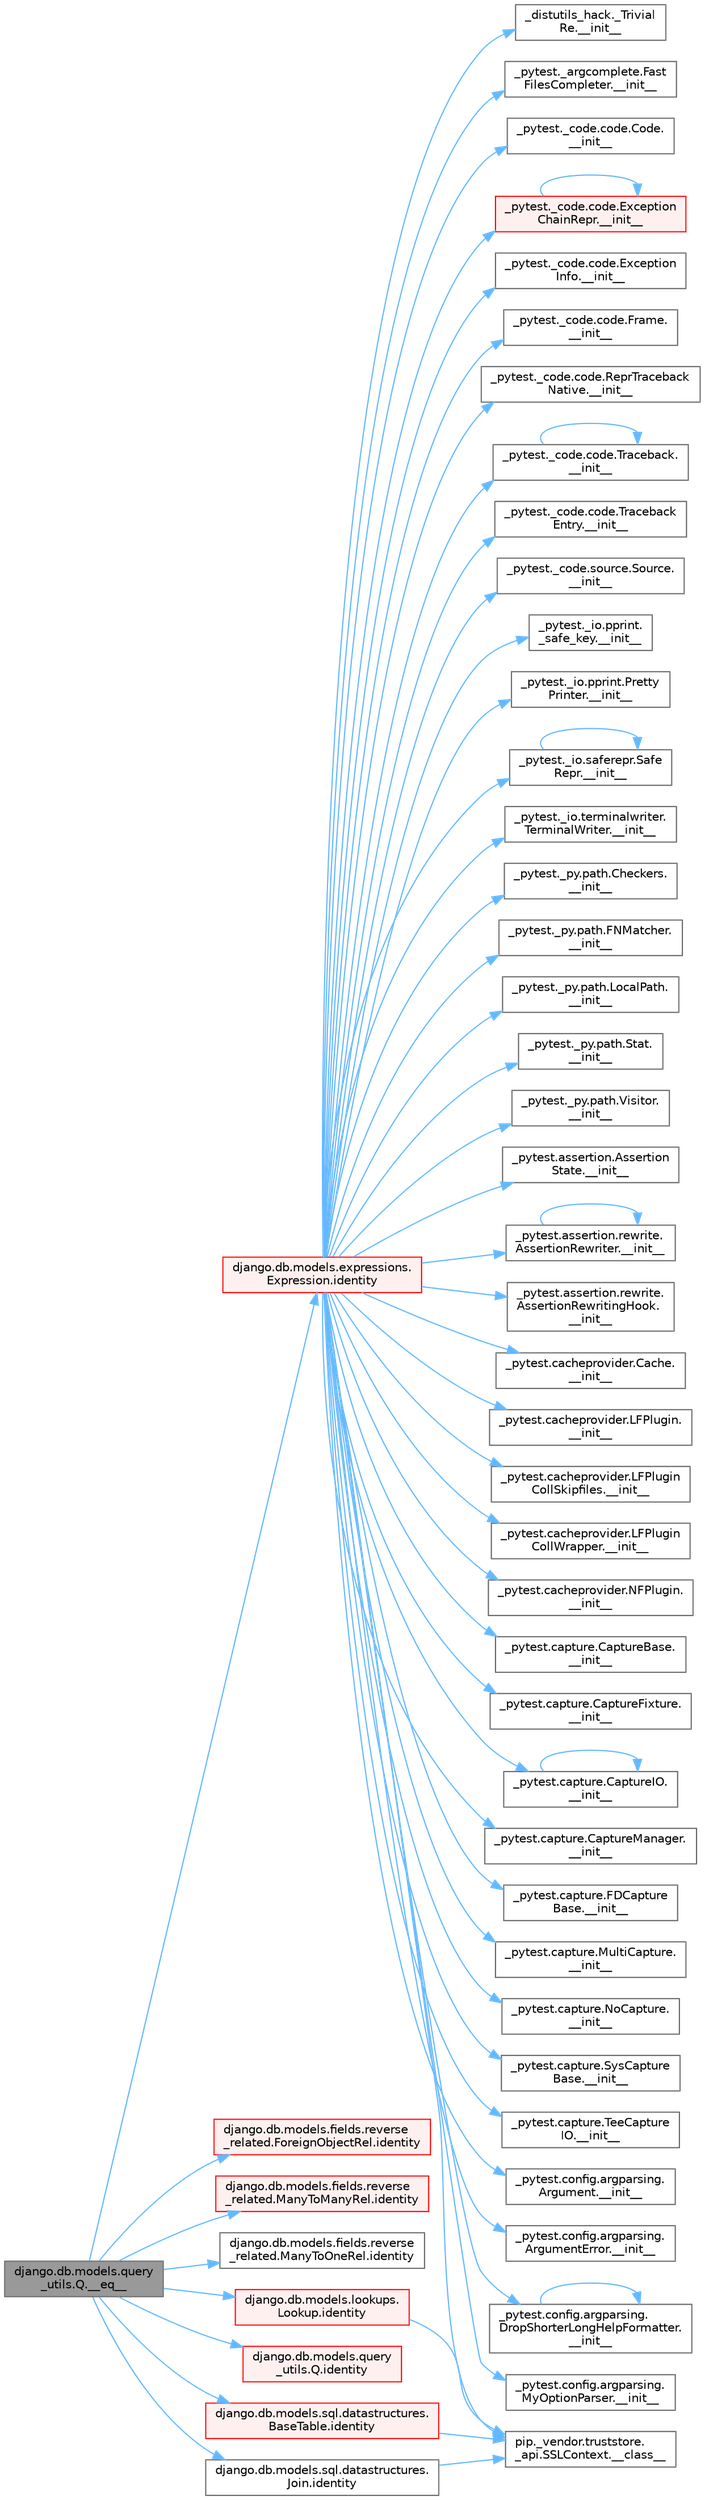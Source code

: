 digraph "django.db.models.query_utils.Q.__eq__"
{
 // LATEX_PDF_SIZE
  bgcolor="transparent";
  edge [fontname=Helvetica,fontsize=10,labelfontname=Helvetica,labelfontsize=10];
  node [fontname=Helvetica,fontsize=10,shape=box,height=0.2,width=0.4];
  rankdir="LR";
  Node1 [id="Node000001",label="django.db.models.query\l_utils.Q.__eq__",height=0.2,width=0.4,color="gray40", fillcolor="grey60", style="filled", fontcolor="black",tooltip=" "];
  Node1 -> Node2 [id="edge1_Node000001_Node000002",color="steelblue1",style="solid",tooltip=" "];
  Node2 [id="Node000002",label="django.db.models.expressions.\lExpression.identity",height=0.2,width=0.4,color="red", fillcolor="#FFF0F0", style="filled",URL="$classdjango_1_1db_1_1models_1_1expressions_1_1_expression.html#a10048810b5eb8641acf3bc150731b925",tooltip=" "];
  Node2 -> Node3 [id="edge2_Node000002_Node000003",color="steelblue1",style="solid",tooltip=" "];
  Node3 [id="Node000003",label="pip._vendor.truststore.\l_api.SSLContext.__class__",height=0.2,width=0.4,color="grey40", fillcolor="white", style="filled",URL="$classpip_1_1__vendor_1_1truststore_1_1__api_1_1_s_s_l_context.html#a530861514f31eabaa3f513557d6e66de",tooltip=" "];
  Node2 -> Node4 [id="edge3_Node000002_Node000004",color="steelblue1",style="solid",tooltip=" "];
  Node4 [id="Node000004",label="_distutils_hack._Trivial\lRe.__init__",height=0.2,width=0.4,color="grey40", fillcolor="white", style="filled",URL="$class__distutils__hack_1_1___trivial_re.html#a50d1d729043a71b71f9d00311390ff21",tooltip=" "];
  Node2 -> Node5 [id="edge4_Node000002_Node000005",color="steelblue1",style="solid",tooltip=" "];
  Node5 [id="Node000005",label="_pytest._argcomplete.Fast\lFilesCompleter.__init__",height=0.2,width=0.4,color="grey40", fillcolor="white", style="filled",URL="$class__pytest_1_1__argcomplete_1_1_fast_files_completer.html#a9e1508be3412f5febff87c8bd6cc4c20",tooltip=" "];
  Node2 -> Node6 [id="edge5_Node000002_Node000006",color="steelblue1",style="solid",tooltip=" "];
  Node6 [id="Node000006",label="_pytest._code.code.Code.\l__init__",height=0.2,width=0.4,color="grey40", fillcolor="white", style="filled",URL="$class__pytest_1_1__code_1_1code_1_1_code.html#ab559c9a70ce2b7120c98f50dbbd41dd7",tooltip=" "];
  Node2 -> Node7 [id="edge6_Node000002_Node000007",color="steelblue1",style="solid",tooltip=" "];
  Node7 [id="Node000007",label="_pytest._code.code.Exception\lChainRepr.__init__",height=0.2,width=0.4,color="red", fillcolor="#FFF0F0", style="filled",URL="$class__pytest_1_1__code_1_1code_1_1_exception_chain_repr.html#aab1f9b37be95a5d679e29479770d7411",tooltip=" "];
  Node7 -> Node7 [id="edge7_Node000007_Node000007",color="steelblue1",style="solid",tooltip=" "];
  Node2 -> Node4534 [id="edge8_Node000002_Node004534",color="steelblue1",style="solid",tooltip=" "];
  Node4534 [id="Node004534",label="_pytest._code.code.Exception\lInfo.__init__",height=0.2,width=0.4,color="grey40", fillcolor="white", style="filled",URL="$class__pytest_1_1__code_1_1code_1_1_exception_info.html#a1d8c03b20159799c2df17b4afe8c5a39",tooltip=" "];
  Node2 -> Node4535 [id="edge9_Node000002_Node004535",color="steelblue1",style="solid",tooltip=" "];
  Node4535 [id="Node004535",label="_pytest._code.code.Frame.\l__init__",height=0.2,width=0.4,color="grey40", fillcolor="white", style="filled",URL="$class__pytest_1_1__code_1_1code_1_1_frame.html#a39fca0736cbb73cec4db94016c509ee3",tooltip=" "];
  Node2 -> Node4536 [id="edge10_Node000002_Node004536",color="steelblue1",style="solid",tooltip=" "];
  Node4536 [id="Node004536",label="_pytest._code.code.ReprTraceback\lNative.__init__",height=0.2,width=0.4,color="grey40", fillcolor="white", style="filled",URL="$class__pytest_1_1__code_1_1code_1_1_repr_traceback_native.html#a896652985b349a4ba24575debd05e24c",tooltip=" "];
  Node2 -> Node4537 [id="edge11_Node000002_Node004537",color="steelblue1",style="solid",tooltip=" "];
  Node4537 [id="Node004537",label="_pytest._code.code.Traceback.\l__init__",height=0.2,width=0.4,color="grey40", fillcolor="white", style="filled",URL="$class__pytest_1_1__code_1_1code_1_1_traceback.html#aeb3bb4cb6acaf0d8926db313a2c2d0c1",tooltip=" "];
  Node4537 -> Node4537 [id="edge12_Node004537_Node004537",color="steelblue1",style="solid",tooltip=" "];
  Node2 -> Node4538 [id="edge13_Node000002_Node004538",color="steelblue1",style="solid",tooltip=" "];
  Node4538 [id="Node004538",label="_pytest._code.code.Traceback\lEntry.__init__",height=0.2,width=0.4,color="grey40", fillcolor="white", style="filled",URL="$class__pytest_1_1__code_1_1code_1_1_traceback_entry.html#af34eb037e9cb3ccc8b627cebd77ce782",tooltip=" "];
  Node2 -> Node4539 [id="edge14_Node000002_Node004539",color="steelblue1",style="solid",tooltip=" "];
  Node4539 [id="Node004539",label="_pytest._code.source.Source.\l__init__",height=0.2,width=0.4,color="grey40", fillcolor="white", style="filled",URL="$class__pytest_1_1__code_1_1source_1_1_source.html#a28e106aaa90d8b263d9e35781a9a49b6",tooltip=" "];
  Node2 -> Node4540 [id="edge15_Node000002_Node004540",color="steelblue1",style="solid",tooltip=" "];
  Node4540 [id="Node004540",label="_pytest._io.pprint.\l_safe_key.__init__",height=0.2,width=0.4,color="grey40", fillcolor="white", style="filled",URL="$class__pytest_1_1__io_1_1pprint_1_1__safe__key.html#a733eed75c5bbbcde5e2df06160b6f93a",tooltip=" "];
  Node2 -> Node4541 [id="edge16_Node000002_Node004541",color="steelblue1",style="solid",tooltip=" "];
  Node4541 [id="Node004541",label="_pytest._io.pprint.Pretty\lPrinter.__init__",height=0.2,width=0.4,color="grey40", fillcolor="white", style="filled",URL="$class__pytest_1_1__io_1_1pprint_1_1_pretty_printer.html#a4fc19d99d2566eab87ddc2dca26b0b4a",tooltip=" "];
  Node2 -> Node4542 [id="edge17_Node000002_Node004542",color="steelblue1",style="solid",tooltip=" "];
  Node4542 [id="Node004542",label="_pytest._io.saferepr.Safe\lRepr.__init__",height=0.2,width=0.4,color="grey40", fillcolor="white", style="filled",URL="$class__pytest_1_1__io_1_1saferepr_1_1_safe_repr.html#afec7b90e034e10e3dbef6b76dcbf62cd",tooltip=" "];
  Node4542 -> Node4542 [id="edge18_Node004542_Node004542",color="steelblue1",style="solid",tooltip=" "];
  Node2 -> Node4543 [id="edge19_Node000002_Node004543",color="steelblue1",style="solid",tooltip=" "];
  Node4543 [id="Node004543",label="_pytest._io.terminalwriter.\lTerminalWriter.__init__",height=0.2,width=0.4,color="grey40", fillcolor="white", style="filled",URL="$class__pytest_1_1__io_1_1terminalwriter_1_1_terminal_writer.html#a55a443ca95be61da42c33db09eb436ad",tooltip=" "];
  Node2 -> Node4544 [id="edge20_Node000002_Node004544",color="steelblue1",style="solid",tooltip=" "];
  Node4544 [id="Node004544",label="_pytest._py.path.Checkers.\l__init__",height=0.2,width=0.4,color="grey40", fillcolor="white", style="filled",URL="$class__pytest_1_1__py_1_1path_1_1_checkers.html#a9a3e9055984a1e91d758fc4547436b5f",tooltip=" "];
  Node2 -> Node4545 [id="edge21_Node000002_Node004545",color="steelblue1",style="solid",tooltip=" "];
  Node4545 [id="Node004545",label="_pytest._py.path.FNMatcher.\l__init__",height=0.2,width=0.4,color="grey40", fillcolor="white", style="filled",URL="$class__pytest_1_1__py_1_1path_1_1_f_n_matcher.html#af9b35bf1a754807d9217a964042f19ff",tooltip=" "];
  Node2 -> Node4546 [id="edge22_Node000002_Node004546",color="steelblue1",style="solid",tooltip=" "];
  Node4546 [id="Node004546",label="_pytest._py.path.LocalPath.\l__init__",height=0.2,width=0.4,color="grey40", fillcolor="white", style="filled",URL="$class__pytest_1_1__py_1_1path_1_1_local_path.html#aea7cc613b0c69ef85e2187fd9c0adcce",tooltip=" "];
  Node2 -> Node4547 [id="edge23_Node000002_Node004547",color="steelblue1",style="solid",tooltip=" "];
  Node4547 [id="Node004547",label="_pytest._py.path.Stat.\l__init__",height=0.2,width=0.4,color="grey40", fillcolor="white", style="filled",URL="$class__pytest_1_1__py_1_1path_1_1_stat.html#a229a169212c6a50a70a8fa24a3eecac4",tooltip=" "];
  Node2 -> Node4548 [id="edge24_Node000002_Node004548",color="steelblue1",style="solid",tooltip=" "];
  Node4548 [id="Node004548",label="_pytest._py.path.Visitor.\l__init__",height=0.2,width=0.4,color="grey40", fillcolor="white", style="filled",URL="$class__pytest_1_1__py_1_1path_1_1_visitor.html#a3d4e3c4a6a0eace5b9f8802c8fc9b308",tooltip=" "];
  Node2 -> Node4549 [id="edge25_Node000002_Node004549",color="steelblue1",style="solid",tooltip=" "];
  Node4549 [id="Node004549",label="_pytest.assertion.Assertion\lState.__init__",height=0.2,width=0.4,color="grey40", fillcolor="white", style="filled",URL="$class__pytest_1_1assertion_1_1_assertion_state.html#a63d015164931091516c113d8f5267434",tooltip=" "];
  Node2 -> Node4550 [id="edge26_Node000002_Node004550",color="steelblue1",style="solid",tooltip=" "];
  Node4550 [id="Node004550",label="_pytest.assertion.rewrite.\lAssertionRewriter.__init__",height=0.2,width=0.4,color="grey40", fillcolor="white", style="filled",URL="$class__pytest_1_1assertion_1_1rewrite_1_1_assertion_rewriter.html#adc26d444abf5a77160a599d05b48c9c7",tooltip=" "];
  Node4550 -> Node4550 [id="edge27_Node004550_Node004550",color="steelblue1",style="solid",tooltip=" "];
  Node2 -> Node4551 [id="edge28_Node000002_Node004551",color="steelblue1",style="solid",tooltip=" "];
  Node4551 [id="Node004551",label="_pytest.assertion.rewrite.\lAssertionRewritingHook.\l__init__",height=0.2,width=0.4,color="grey40", fillcolor="white", style="filled",URL="$class__pytest_1_1assertion_1_1rewrite_1_1_assertion_rewriting_hook.html#ab81ee24a4a1e244b332b06d8796ff5b8",tooltip=" "];
  Node2 -> Node4552 [id="edge29_Node000002_Node004552",color="steelblue1",style="solid",tooltip=" "];
  Node4552 [id="Node004552",label="_pytest.cacheprovider.Cache.\l__init__",height=0.2,width=0.4,color="grey40", fillcolor="white", style="filled",URL="$class__pytest_1_1cacheprovider_1_1_cache.html#ad9b01a9d9f61a824d398b6e1ab6c2e5b",tooltip=" "];
  Node2 -> Node4553 [id="edge30_Node000002_Node004553",color="steelblue1",style="solid",tooltip=" "];
  Node4553 [id="Node004553",label="_pytest.cacheprovider.LFPlugin.\l__init__",height=0.2,width=0.4,color="grey40", fillcolor="white", style="filled",URL="$class__pytest_1_1cacheprovider_1_1_l_f_plugin.html#a97519a7353f01532f5ffbc7d284b13d9",tooltip=" "];
  Node2 -> Node4554 [id="edge31_Node000002_Node004554",color="steelblue1",style="solid",tooltip=" "];
  Node4554 [id="Node004554",label="_pytest.cacheprovider.LFPlugin\lCollSkipfiles.__init__",height=0.2,width=0.4,color="grey40", fillcolor="white", style="filled",URL="$class__pytest_1_1cacheprovider_1_1_l_f_plugin_coll_skipfiles.html#a94d30d847c2b3839f1c26fa3970042f9",tooltip=" "];
  Node2 -> Node4555 [id="edge32_Node000002_Node004555",color="steelblue1",style="solid",tooltip=" "];
  Node4555 [id="Node004555",label="_pytest.cacheprovider.LFPlugin\lCollWrapper.__init__",height=0.2,width=0.4,color="grey40", fillcolor="white", style="filled",URL="$class__pytest_1_1cacheprovider_1_1_l_f_plugin_coll_wrapper.html#aa46d15f4309bf24c62a7b825f6fd7f80",tooltip=" "];
  Node2 -> Node4556 [id="edge33_Node000002_Node004556",color="steelblue1",style="solid",tooltip=" "];
  Node4556 [id="Node004556",label="_pytest.cacheprovider.NFPlugin.\l__init__",height=0.2,width=0.4,color="grey40", fillcolor="white", style="filled",URL="$class__pytest_1_1cacheprovider_1_1_n_f_plugin.html#a03095db55ff2a85cf95aa023f409cfd2",tooltip=" "];
  Node2 -> Node4557 [id="edge34_Node000002_Node004557",color="steelblue1",style="solid",tooltip=" "];
  Node4557 [id="Node004557",label="_pytest.capture.CaptureBase.\l__init__",height=0.2,width=0.4,color="grey40", fillcolor="white", style="filled",URL="$class__pytest_1_1capture_1_1_capture_base.html#ac797fd7af7ac6823c823d9e9db586879",tooltip=" "];
  Node2 -> Node4558 [id="edge35_Node000002_Node004558",color="steelblue1",style="solid",tooltip=" "];
  Node4558 [id="Node004558",label="_pytest.capture.CaptureFixture.\l__init__",height=0.2,width=0.4,color="grey40", fillcolor="white", style="filled",URL="$class__pytest_1_1capture_1_1_capture_fixture.html#af9ca9224162251244ee6c1fc709d6709",tooltip=" "];
  Node2 -> Node4559 [id="edge36_Node000002_Node004559",color="steelblue1",style="solid",tooltip=" "];
  Node4559 [id="Node004559",label="_pytest.capture.CaptureIO.\l__init__",height=0.2,width=0.4,color="grey40", fillcolor="white", style="filled",URL="$class__pytest_1_1capture_1_1_capture_i_o.html#a99c989e7c3ecb288ce88e52964586f7e",tooltip=" "];
  Node4559 -> Node4559 [id="edge37_Node004559_Node004559",color="steelblue1",style="solid",tooltip=" "];
  Node2 -> Node4560 [id="edge38_Node000002_Node004560",color="steelblue1",style="solid",tooltip=" "];
  Node4560 [id="Node004560",label="_pytest.capture.CaptureManager.\l__init__",height=0.2,width=0.4,color="grey40", fillcolor="white", style="filled",URL="$class__pytest_1_1capture_1_1_capture_manager.html#a53692186f725f42d6d600c584c2d1595",tooltip=" "];
  Node2 -> Node4561 [id="edge39_Node000002_Node004561",color="steelblue1",style="solid",tooltip=" "];
  Node4561 [id="Node004561",label="_pytest.capture.FDCapture\lBase.__init__",height=0.2,width=0.4,color="grey40", fillcolor="white", style="filled",URL="$class__pytest_1_1capture_1_1_f_d_capture_base.html#acbd893224a660d72ba9ee1530faba3eb",tooltip=" "];
  Node2 -> Node4562 [id="edge40_Node000002_Node004562",color="steelblue1",style="solid",tooltip=" "];
  Node4562 [id="Node004562",label="_pytest.capture.MultiCapture.\l__init__",height=0.2,width=0.4,color="grey40", fillcolor="white", style="filled",URL="$class__pytest_1_1capture_1_1_multi_capture.html#a042941f12dd5edbb1dc290c1b366aed8",tooltip=" "];
  Node2 -> Node4563 [id="edge41_Node000002_Node004563",color="steelblue1",style="solid",tooltip=" "];
  Node4563 [id="Node004563",label="_pytest.capture.NoCapture.\l__init__",height=0.2,width=0.4,color="grey40", fillcolor="white", style="filled",URL="$class__pytest_1_1capture_1_1_no_capture.html#aa9a8aab5ba0e5121fb54254c3d5678d7",tooltip=" "];
  Node2 -> Node4564 [id="edge42_Node000002_Node004564",color="steelblue1",style="solid",tooltip=" "];
  Node4564 [id="Node004564",label="_pytest.capture.SysCapture\lBase.__init__",height=0.2,width=0.4,color="grey40", fillcolor="white", style="filled",URL="$class__pytest_1_1capture_1_1_sys_capture_base.html#a5cf018132ca4c277281d54faa369c1c5",tooltip=" "];
  Node2 -> Node4565 [id="edge43_Node000002_Node004565",color="steelblue1",style="solid",tooltip=" "];
  Node4565 [id="Node004565",label="_pytest.capture.TeeCapture\lIO.__init__",height=0.2,width=0.4,color="grey40", fillcolor="white", style="filled",URL="$class__pytest_1_1capture_1_1_tee_capture_i_o.html#a8e334925bc2f70d219a688e64cdfb9d4",tooltip=" "];
  Node2 -> Node4566 [id="edge44_Node000002_Node004566",color="steelblue1",style="solid",tooltip=" "];
  Node4566 [id="Node004566",label="_pytest.config.argparsing.\lArgument.__init__",height=0.2,width=0.4,color="grey40", fillcolor="white", style="filled",URL="$class__pytest_1_1config_1_1argparsing_1_1_argument.html#a2f4bb695ca6f55c2cc17cf735ece7f11",tooltip=" "];
  Node2 -> Node4567 [id="edge45_Node000002_Node004567",color="steelblue1",style="solid",tooltip=" "];
  Node4567 [id="Node004567",label="_pytest.config.argparsing.\lArgumentError.__init__",height=0.2,width=0.4,color="grey40", fillcolor="white", style="filled",URL="$class__pytest_1_1config_1_1argparsing_1_1_argument_error.html#a77f87724a877e68f89fb49ed0d7a8ce4",tooltip=" "];
  Node2 -> Node4568 [id="edge46_Node000002_Node004568",color="steelblue1",style="solid",tooltip=" "];
  Node4568 [id="Node004568",label="_pytest.config.argparsing.\lDropShorterLongHelpFormatter.\l__init__",height=0.2,width=0.4,color="grey40", fillcolor="white", style="filled",URL="$class__pytest_1_1config_1_1argparsing_1_1_drop_shorter_long_help_formatter.html#a08cdbe5281337d3f46c7171d50efbe05",tooltip=" "];
  Node4568 -> Node4568 [id="edge47_Node004568_Node004568",color="steelblue1",style="solid",tooltip=" "];
  Node2 -> Node4569 [id="edge48_Node000002_Node004569",color="steelblue1",style="solid",tooltip=" "];
  Node4569 [id="Node004569",label="_pytest.config.argparsing.\lMyOptionParser.__init__",height=0.2,width=0.4,color="grey40", fillcolor="white", style="filled",URL="$class__pytest_1_1config_1_1argparsing_1_1_my_option_parser.html#a51fe4da6fe6cd5e42ae77ee20c1f9e26",tooltip=" "];
  Node1 -> Node6876 [id="edge49_Node000001_Node006876",color="steelblue1",style="solid",tooltip=" "];
  Node6876 [id="Node006876",label="django.db.models.fields.reverse\l_related.ForeignObjectRel.identity",height=0.2,width=0.4,color="red", fillcolor="#FFF0F0", style="filled",URL="$classdjango_1_1db_1_1models_1_1fields_1_1reverse__related_1_1_foreign_object_rel.html#a03352fde9cdb51d580653066329d926e",tooltip=" "];
  Node1 -> Node6877 [id="edge50_Node000001_Node006877",color="steelblue1",style="solid",tooltip=" "];
  Node6877 [id="Node006877",label="django.db.models.fields.reverse\l_related.ManyToManyRel.identity",height=0.2,width=0.4,color="red", fillcolor="#FFF0F0", style="filled",URL="$classdjango_1_1db_1_1models_1_1fields_1_1reverse__related_1_1_many_to_many_rel.html#a86f13fca6be61c59085defa2f478b8e5",tooltip=" "];
  Node1 -> Node6879 [id="edge51_Node000001_Node006879",color="steelblue1",style="solid",tooltip=" "];
  Node6879 [id="Node006879",label="django.db.models.fields.reverse\l_related.ManyToOneRel.identity",height=0.2,width=0.4,color="grey40", fillcolor="white", style="filled",URL="$classdjango_1_1db_1_1models_1_1fields_1_1reverse__related_1_1_many_to_one_rel.html#ad2bbfc9376cfd9440144ef5c1445b0d6",tooltip=" "];
  Node1 -> Node6880 [id="edge52_Node000001_Node006880",color="steelblue1",style="solid",tooltip=" "];
  Node6880 [id="Node006880",label="django.db.models.lookups.\lLookup.identity",height=0.2,width=0.4,color="red", fillcolor="#FFF0F0", style="filled",URL="$classdjango_1_1db_1_1models_1_1lookups_1_1_lookup.html#a8178847c60d76d034db6ef8ab72eb5e7",tooltip=" "];
  Node6880 -> Node3 [id="edge53_Node006880_Node000003",color="steelblue1",style="solid",tooltip=" "];
  Node1 -> Node6881 [id="edge54_Node000001_Node006881",color="steelblue1",style="solid",tooltip=" "];
  Node6881 [id="Node006881",label="django.db.models.query\l_utils.Q.identity",height=0.2,width=0.4,color="red", fillcolor="#FFF0F0", style="filled",URL="$classdjango_1_1db_1_1models_1_1query__utils_1_1_q.html#a63129a45cd7e8fa8b4789ce076f445a3",tooltip=" "];
  Node1 -> Node6882 [id="edge55_Node000001_Node006882",color="steelblue1",style="solid",tooltip=" "];
  Node6882 [id="Node006882",label="django.db.models.sql.datastructures.\lBaseTable.identity",height=0.2,width=0.4,color="red", fillcolor="#FFF0F0", style="filled",URL="$classdjango_1_1db_1_1models_1_1sql_1_1datastructures_1_1_base_table.html#a2468bb5e5bb48e001a665c57181b5110",tooltip=" "];
  Node6882 -> Node3 [id="edge56_Node006882_Node000003",color="steelblue1",style="solid",tooltip=" "];
  Node1 -> Node6883 [id="edge57_Node000001_Node006883",color="steelblue1",style="solid",tooltip=" "];
  Node6883 [id="Node006883",label="django.db.models.sql.datastructures.\lJoin.identity",height=0.2,width=0.4,color="grey40", fillcolor="white", style="filled",URL="$classdjango_1_1db_1_1models_1_1sql_1_1datastructures_1_1_join.html#afb642fd1184f029dc822b02cbf6da4d9",tooltip=" "];
  Node6883 -> Node3 [id="edge58_Node006883_Node000003",color="steelblue1",style="solid",tooltip=" "];
}
